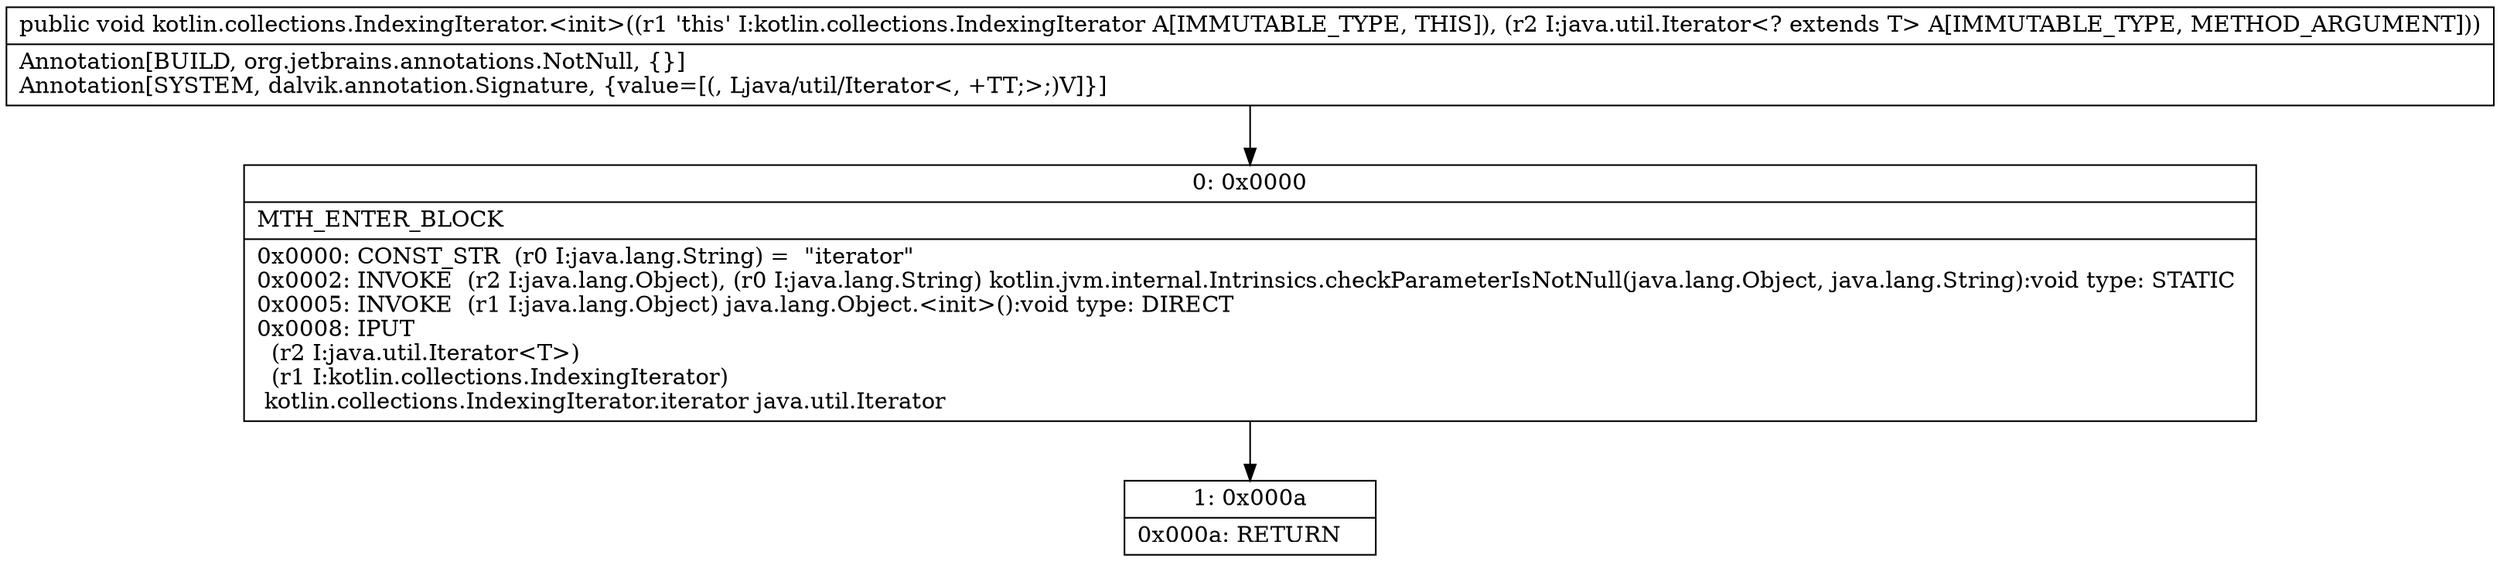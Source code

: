 digraph "CFG forkotlin.collections.IndexingIterator.\<init\>(Ljava\/util\/Iterator;)V" {
Node_0 [shape=record,label="{0\:\ 0x0000|MTH_ENTER_BLOCK\l|0x0000: CONST_STR  (r0 I:java.lang.String) =  \"iterator\" \l0x0002: INVOKE  (r2 I:java.lang.Object), (r0 I:java.lang.String) kotlin.jvm.internal.Intrinsics.checkParameterIsNotNull(java.lang.Object, java.lang.String):void type: STATIC \l0x0005: INVOKE  (r1 I:java.lang.Object) java.lang.Object.\<init\>():void type: DIRECT \l0x0008: IPUT  \l  (r2 I:java.util.Iterator\<T\>)\l  (r1 I:kotlin.collections.IndexingIterator)\l kotlin.collections.IndexingIterator.iterator java.util.Iterator \l}"];
Node_1 [shape=record,label="{1\:\ 0x000a|0x000a: RETURN   \l}"];
MethodNode[shape=record,label="{public void kotlin.collections.IndexingIterator.\<init\>((r1 'this' I:kotlin.collections.IndexingIterator A[IMMUTABLE_TYPE, THIS]), (r2 I:java.util.Iterator\<? extends T\> A[IMMUTABLE_TYPE, METHOD_ARGUMENT]))  | Annotation[BUILD, org.jetbrains.annotations.NotNull, \{\}]\lAnnotation[SYSTEM, dalvik.annotation.Signature, \{value=[(, Ljava\/util\/Iterator\<, +TT;\>;)V]\}]\l}"];
MethodNode -> Node_0;
Node_0 -> Node_1;
}

